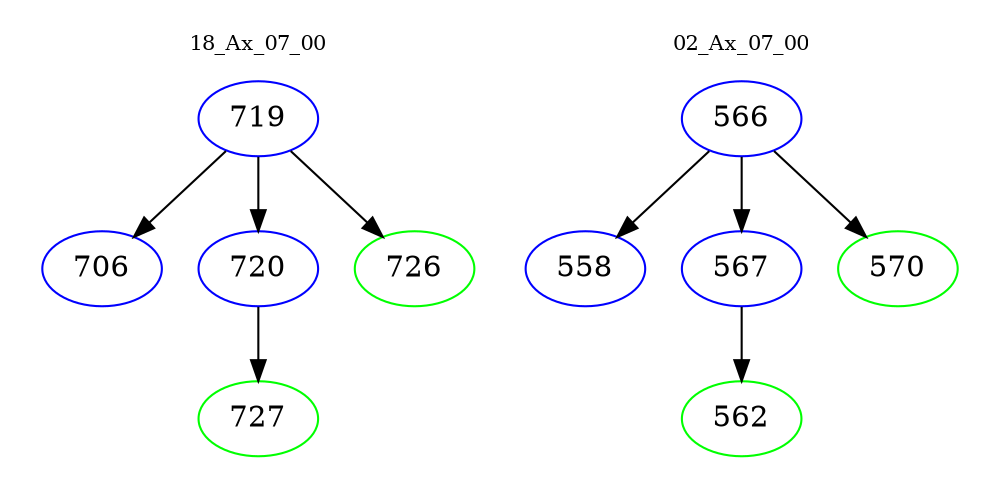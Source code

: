 digraph{
subgraph cluster_0 {
color = white
label = "18_Ax_07_00";
fontsize=10;
T0_719 [label="719", color="blue"]
T0_719 -> T0_706 [color="black"]
T0_706 [label="706", color="blue"]
T0_719 -> T0_720 [color="black"]
T0_720 [label="720", color="blue"]
T0_720 -> T0_727 [color="black"]
T0_727 [label="727", color="green"]
T0_719 -> T0_726 [color="black"]
T0_726 [label="726", color="green"]
}
subgraph cluster_1 {
color = white
label = "02_Ax_07_00";
fontsize=10;
T1_566 [label="566", color="blue"]
T1_566 -> T1_558 [color="black"]
T1_558 [label="558", color="blue"]
T1_566 -> T1_567 [color="black"]
T1_567 [label="567", color="blue"]
T1_567 -> T1_562 [color="black"]
T1_562 [label="562", color="green"]
T1_566 -> T1_570 [color="black"]
T1_570 [label="570", color="green"]
}
}

